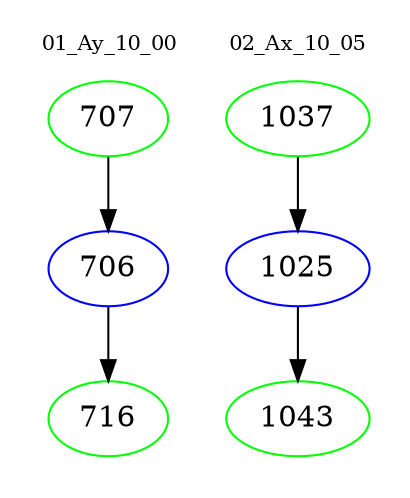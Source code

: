 digraph{
subgraph cluster_0 {
color = white
label = "01_Ay_10_00";
fontsize=10;
T0_707 [label="707", color="green"]
T0_707 -> T0_706 [color="black"]
T0_706 [label="706", color="blue"]
T0_706 -> T0_716 [color="black"]
T0_716 [label="716", color="green"]
}
subgraph cluster_1 {
color = white
label = "02_Ax_10_05";
fontsize=10;
T1_1037 [label="1037", color="green"]
T1_1037 -> T1_1025 [color="black"]
T1_1025 [label="1025", color="blue"]
T1_1025 -> T1_1043 [color="black"]
T1_1043 [label="1043", color="green"]
}
}
